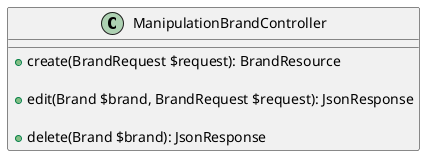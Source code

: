 @startuml

class ManipulationBrandController {
    + create(BrandRequest $request): BrandResource

    + edit(Brand $brand, BrandRequest $request): JsonResponse

    +delete(Brand $brand): JsonResponse
}

@enduml